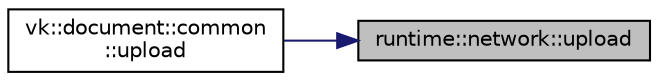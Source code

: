 digraph "runtime::network::upload"
{
 // LATEX_PDF_SIZE
  edge [fontname="Helvetica",fontsize="10",labelfontname="Helvetica",labelfontsize="10"];
  node [fontname="Helvetica",fontsize="10",shape=record];
  rankdir="RL";
  Node1 [label="runtime::network::upload",height=0.2,width=0.4,color="black", fillcolor="grey75", style="filled", fontcolor="black",tooltip="Upload file from filename to server."];
  Node1 -> Node2 [dir="back",color="midnightblue",fontsize="10",style="solid",fontname="Helvetica"];
  Node2 [label="vk::document::common\l::upload",height=0.2,width=0.4,color="black", fillcolor="white", style="filled",URL="$classvk_1_1document_1_1common.html#a5b587d26ec0fe5718ebbd5e89d6fbb3a",tooltip="Upload file to server."];
}
